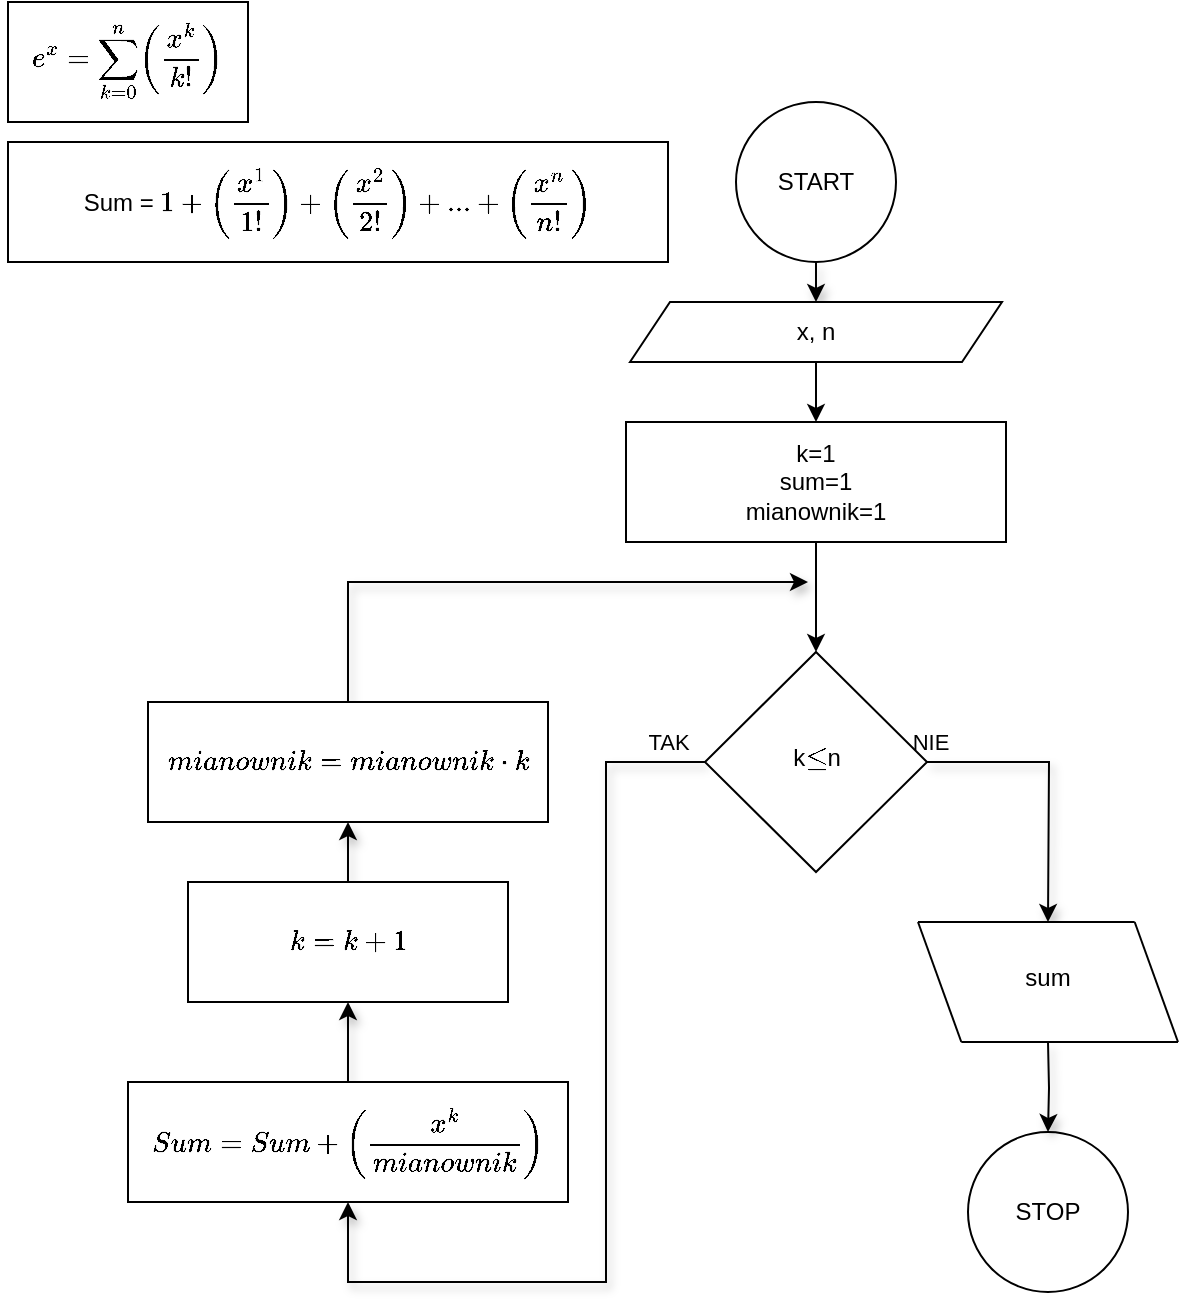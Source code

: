 <mxfile version="13.6.2" type="device"><diagram id="C5RBs43oDa-KdzZeNtuy" name="Page-1"><mxGraphModel dx="677" dy="816" grid="1" gridSize="10" guides="1" tooltips="1" connect="1" arrows="1" fold="1" page="1" pageScale="1" pageWidth="827" pageHeight="1169" math="1" shadow="0"><root><mxCell id="WIyWlLk6GJQsqaUBKTNV-0"/><mxCell id="WIyWlLk6GJQsqaUBKTNV-1" parent="WIyWlLk6GJQsqaUBKTNV-0"/><mxCell id="0wJhSIQPZPOzcbVZJkHv-30" style="edgeStyle=orthogonalEdgeStyle;rounded=0;orthogonalLoop=1;jettySize=auto;html=1;exitX=0.5;exitY=1;exitDx=0;exitDy=0;entryX=0.5;entryY=0;entryDx=0;entryDy=0;shadow=1;" parent="WIyWlLk6GJQsqaUBKTNV-1" source="0wJhSIQPZPOzcbVZJkHv-19" target="0wJhSIQPZPOzcbVZJkHv-29" edge="1"><mxGeometry relative="1" as="geometry"/></mxCell><mxCell id="0wJhSIQPZPOzcbVZJkHv-19" value="START" style="ellipse;whiteSpace=wrap;html=1;" parent="WIyWlLk6GJQsqaUBKTNV-1" vertex="1"><mxGeometry x="374" y="170" width="80" height="80" as="geometry"/></mxCell><mxCell id="0wJhSIQPZPOzcbVZJkHv-23" value="`e^x = sum_(k=0)^n((x^k)/(k!))`" style="rounded=0;whiteSpace=wrap;html=1;" parent="WIyWlLk6GJQsqaUBKTNV-1" vertex="1"><mxGeometry x="10" y="120" width="120" height="60" as="geometry"/></mxCell><mxCell id="0wJhSIQPZPOzcbVZJkHv-24" value="Sum = `1+((x^1)/(1!)&lt;br&gt;)+((x^2)/(2!)&lt;br&gt;)+&lt;br&gt;...+((x^n)/(n!))`" style="rounded=0;whiteSpace=wrap;html=1;" parent="WIyWlLk6GJQsqaUBKTNV-1" vertex="1"><mxGeometry x="10" y="190" width="330" height="60" as="geometry"/></mxCell><mxCell id="0wJhSIQPZPOzcbVZJkHv-46" style="edgeStyle=orthogonalEdgeStyle;rounded=0;orthogonalLoop=1;jettySize=auto;html=1;shadow=1;" parent="WIyWlLk6GJQsqaUBKTNV-1" source="0wJhSIQPZPOzcbVZJkHv-27" edge="1"><mxGeometry relative="1" as="geometry"><mxPoint x="180" y="620" as="targetPoint"/></mxGeometry></mxCell><mxCell id="0wJhSIQPZPOzcbVZJkHv-27" value="`Sum = Sum + ((x^k)/(mianownik&lt;br&gt;))`" style="rounded=0;whiteSpace=wrap;html=1;" parent="WIyWlLk6GJQsqaUBKTNV-1" vertex="1"><mxGeometry x="70" y="660" width="220" height="60" as="geometry"/></mxCell><mxCell id="S5SNzwGwaGNBraYS9llD-1" style="edgeStyle=orthogonalEdgeStyle;rounded=0;orthogonalLoop=1;jettySize=auto;html=1;exitX=0.5;exitY=1;exitDx=0;exitDy=0;entryX=0.5;entryY=0;entryDx=0;entryDy=0;" edge="1" parent="WIyWlLk6GJQsqaUBKTNV-1" source="0wJhSIQPZPOzcbVZJkHv-29" target="S5SNzwGwaGNBraYS9llD-0"><mxGeometry relative="1" as="geometry"/></mxCell><mxCell id="0wJhSIQPZPOzcbVZJkHv-29" value="x, n&lt;br&gt;" style="shape=parallelogram;perimeter=parallelogramPerimeter;whiteSpace=wrap;html=1;fixedSize=1;" parent="WIyWlLk6GJQsqaUBKTNV-1" vertex="1"><mxGeometry x="321" y="270" width="186" height="30" as="geometry"/></mxCell><mxCell id="0wJhSIQPZPOzcbVZJkHv-32" style="edgeStyle=orthogonalEdgeStyle;rounded=0;orthogonalLoop=1;jettySize=auto;html=1;exitX=1;exitY=0.5;exitDx=0;exitDy=0;shadow=1;" parent="WIyWlLk6GJQsqaUBKTNV-1" source="0wJhSIQPZPOzcbVZJkHv-31" edge="1"><mxGeometry relative="1" as="geometry"><mxPoint x="530" y="580" as="targetPoint"/></mxGeometry></mxCell><mxCell id="0wJhSIQPZPOzcbVZJkHv-33" value="NIE" style="edgeLabel;html=1;align=center;verticalAlign=middle;resizable=0;points=[];" parent="0wJhSIQPZPOzcbVZJkHv-32" vertex="1" connectable="0"><mxGeometry x="-0.777" relative="1" as="geometry"><mxPoint x="-14.33" y="-10.0" as="offset"/></mxGeometry></mxCell><mxCell id="0wJhSIQPZPOzcbVZJkHv-43" style="edgeStyle=orthogonalEdgeStyle;rounded=0;orthogonalLoop=1;jettySize=auto;html=1;exitX=0;exitY=0.5;exitDx=0;exitDy=0;entryX=0.5;entryY=1;entryDx=0;entryDy=0;shadow=1;" parent="WIyWlLk6GJQsqaUBKTNV-1" source="0wJhSIQPZPOzcbVZJkHv-31" target="0wJhSIQPZPOzcbVZJkHv-27" edge="1"><mxGeometry relative="1" as="geometry"><Array as="points"><mxPoint x="309" y="500"/><mxPoint x="309" y="760"/><mxPoint x="180" y="760"/></Array></mxGeometry></mxCell><mxCell id="0wJhSIQPZPOzcbVZJkHv-44" value="TAK" style="edgeLabel;html=1;align=center;verticalAlign=middle;resizable=0;points=[];" parent="0wJhSIQPZPOzcbVZJkHv-43" vertex="1" connectable="0"><mxGeometry x="-0.789" y="1" relative="1" as="geometry"><mxPoint x="29.78" y="-11" as="offset"/></mxGeometry></mxCell><mxCell id="0wJhSIQPZPOzcbVZJkHv-31" value="k`&amp;lt;=`n" style="rhombus;whiteSpace=wrap;html=1;shadow=0;fontFamily=Helvetica;fontSize=12;align=center;strokeWidth=1;spacing=6;spacingTop=-4;" parent="WIyWlLk6GJQsqaUBKTNV-1" vertex="1"><mxGeometry x="358.5" y="445" width="111" height="110" as="geometry"/></mxCell><mxCell id="0wJhSIQPZPOzcbVZJkHv-34" value="&#10;sum" style="group;fillColor=#ffffff;align=center;" parent="WIyWlLk6GJQsqaUBKTNV-1" vertex="1" connectable="0"><mxGeometry x="465" y="580" width="130" height="60" as="geometry"/></mxCell><mxCell id="0wJhSIQPZPOzcbVZJkHv-35" value="" style="endArrow=none;html=1;" parent="0wJhSIQPZPOzcbVZJkHv-34" edge="1"><mxGeometry width="50" height="50" relative="1" as="geometry"><mxPoint x="130" y="60.0" as="sourcePoint"/><mxPoint x="21.667" y="60.0" as="targetPoint"/></mxGeometry></mxCell><mxCell id="0wJhSIQPZPOzcbVZJkHv-36" value="" style="endArrow=none;html=1;entryX=0;entryY=1;entryDx=0;entryDy=0;" parent="0wJhSIQPZPOzcbVZJkHv-34" edge="1"><mxGeometry width="50" height="50" relative="1" as="geometry"><mxPoint x="130" y="60.0" as="sourcePoint"/><mxPoint x="108.333" as="targetPoint"/></mxGeometry></mxCell><mxCell id="0wJhSIQPZPOzcbVZJkHv-37" value="" style="endArrow=none;html=1;entryX=0;entryY=1;entryDx=0;entryDy=0;" parent="0wJhSIQPZPOzcbVZJkHv-34" edge="1"><mxGeometry width="50" height="50" relative="1" as="geometry"><mxPoint x="21.667" y="60.0" as="sourcePoint"/><mxPoint as="targetPoint"/></mxGeometry></mxCell><mxCell id="0wJhSIQPZPOzcbVZJkHv-38" value="" style="endArrow=none;html=1;" parent="0wJhSIQPZPOzcbVZJkHv-34" edge="1"><mxGeometry width="50" height="50" relative="1" as="geometry"><mxPoint x="108.333" as="sourcePoint"/><mxPoint as="targetPoint"/></mxGeometry></mxCell><mxCell id="0wJhSIQPZPOzcbVZJkHv-39" value="STOP" style="ellipse;whiteSpace=wrap;html=1;" parent="WIyWlLk6GJQsqaUBKTNV-1" vertex="1"><mxGeometry x="490" y="685" width="80" height="80" as="geometry"/></mxCell><mxCell id="0wJhSIQPZPOzcbVZJkHv-40" style="edgeStyle=orthogonalEdgeStyle;rounded=0;orthogonalLoop=1;jettySize=auto;html=1;shadow=1;entryX=0.5;entryY=0;entryDx=0;entryDy=0;" parent="WIyWlLk6GJQsqaUBKTNV-1" target="0wJhSIQPZPOzcbVZJkHv-39" edge="1"><mxGeometry relative="1" as="geometry"><mxPoint x="610" y="600" as="targetPoint"/><mxPoint x="530" y="640" as="sourcePoint"/></mxGeometry></mxCell><mxCell id="0wJhSIQPZPOzcbVZJkHv-50" style="edgeStyle=orthogonalEdgeStyle;rounded=0;orthogonalLoop=1;jettySize=auto;html=1;exitX=0.5;exitY=0;exitDx=0;exitDy=0;shadow=1;" parent="WIyWlLk6GJQsqaUBKTNV-1" source="0wJhSIQPZPOzcbVZJkHv-47" edge="1"><mxGeometry relative="1" as="geometry"><mxPoint x="410" y="410" as="targetPoint"/><Array as="points"><mxPoint x="180" y="410"/></Array></mxGeometry></mxCell><mxCell id="0wJhSIQPZPOzcbVZJkHv-47" value="`mianownik = mianownik * k&lt;br&gt;`" style="rounded=0;whiteSpace=wrap;html=1;" parent="WIyWlLk6GJQsqaUBKTNV-1" vertex="1"><mxGeometry x="80" y="470" width="200" height="60" as="geometry"/></mxCell><mxCell id="0wJhSIQPZPOzcbVZJkHv-49" style="edgeStyle=orthogonalEdgeStyle;rounded=0;orthogonalLoop=1;jettySize=auto;html=1;exitX=0.5;exitY=0;exitDx=0;exitDy=0;entryX=0.5;entryY=1;entryDx=0;entryDy=0;shadow=1;" parent="WIyWlLk6GJQsqaUBKTNV-1" source="0wJhSIQPZPOzcbVZJkHv-48" target="0wJhSIQPZPOzcbVZJkHv-47" edge="1"><mxGeometry relative="1" as="geometry"/></mxCell><mxCell id="0wJhSIQPZPOzcbVZJkHv-48" value="`k=k+1&lt;br&gt;`" style="rounded=0;whiteSpace=wrap;html=1;" parent="WIyWlLk6GJQsqaUBKTNV-1" vertex="1"><mxGeometry x="100" y="560" width="160" height="60" as="geometry"/></mxCell><mxCell id="S5SNzwGwaGNBraYS9llD-2" style="edgeStyle=orthogonalEdgeStyle;rounded=0;orthogonalLoop=1;jettySize=auto;html=1;exitX=0.5;exitY=1;exitDx=0;exitDy=0;entryX=0.5;entryY=0;entryDx=0;entryDy=0;" edge="1" parent="WIyWlLk6GJQsqaUBKTNV-1" source="S5SNzwGwaGNBraYS9llD-0" target="0wJhSIQPZPOzcbVZJkHv-31"><mxGeometry relative="1" as="geometry"/></mxCell><mxCell id="S5SNzwGwaGNBraYS9llD-0" value="&lt;span&gt;k=1&lt;/span&gt;&lt;br&gt;&lt;span&gt;sum=1&lt;/span&gt;&lt;br&gt;&lt;span&gt;mianownik=1&lt;/span&gt;" style="rounded=0;whiteSpace=wrap;html=1;" vertex="1" parent="WIyWlLk6GJQsqaUBKTNV-1"><mxGeometry x="319" y="330" width="190" height="60" as="geometry"/></mxCell></root></mxGraphModel></diagram></mxfile>